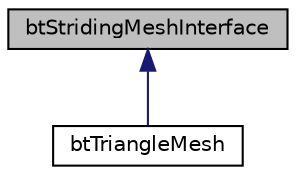 digraph G
{
  edge [fontname="Helvetica",fontsize="10",labelfontname="Helvetica",labelfontsize="10"];
  node [fontname="Helvetica",fontsize="10",shape=record];
  Node1 [label="btStridingMeshInterface",height=0.2,width=0.4,color="black", fillcolor="grey75", style="filled" fontcolor="black"];
  Node1 -> Node2 [dir="back",color="midnightblue",fontsize="10",style="solid",fontname="Helvetica"];
  Node2 [label="btTriangleMesh",height=0.2,width=0.4,color="black", fillcolor="white", style="filled",URL="$classbtTriangleMesh.html",tooltip="TriangleMesh provides storage for a concave triangle mesh. It can be used as data for the btTriangleM..."];
}
